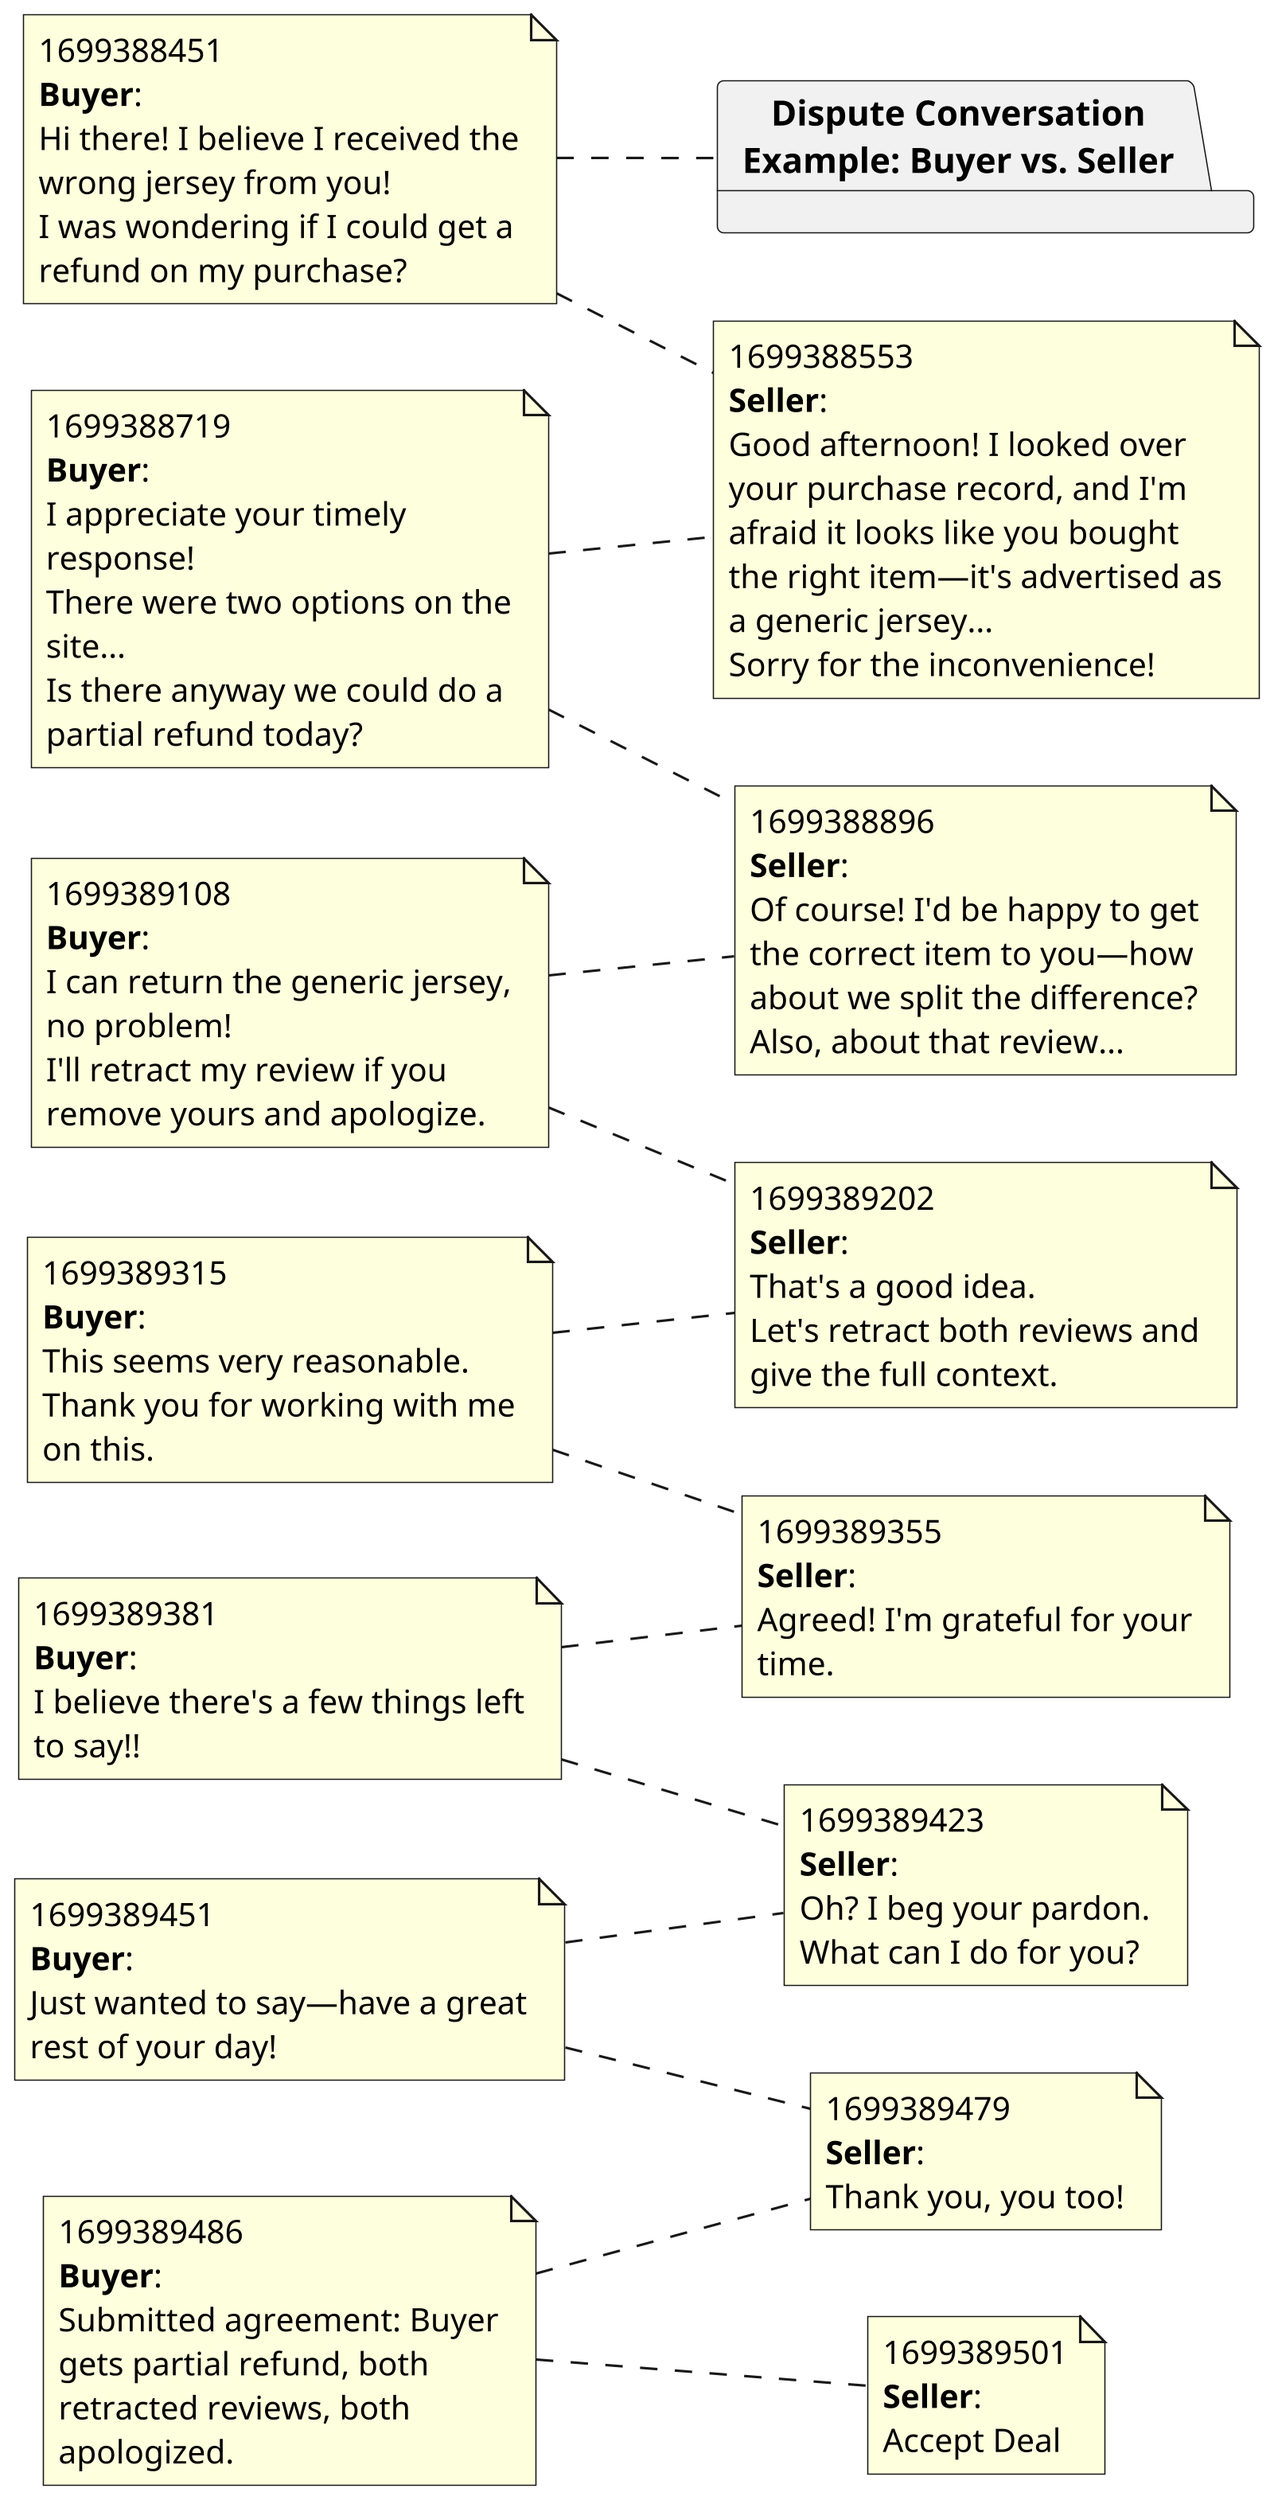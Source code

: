 @startuml
skinparam dpi 300
skinparam shadowing false
left to right direction
skinparam wrapWidth 200

package "Dispute Conversation Example: Buyer vs. Seller"

note left
1699388451  
**Buyer**:  
Hi there! I believe I received the wrong jersey from you!  
I was wondering if I could get a refund on my purchase?
end note

note right
1699388553  
**Seller**:  
Good afternoon! I looked over your purchase record, and I'm afraid it looks like you bought the right item—it's advertised as a generic jersey...  
Sorry for the inconvenience!
end note

note left
1699388719  
**Buyer**:  
I appreciate your timely response!  
There were two options on the site...  
Is there anyway we could do a partial refund today?
end note

note right
1699388896  
**Seller**:  
Of course! I'd be happy to get the correct item to you—how about we split the difference?  
Also, about that review...
end note

note left
1699389108  
**Buyer**:  
I can return the generic jersey, no problem!  
I'll retract my review if you remove yours and apologize.
end note

note right
1699389202  
**Seller**:  
That's a good idea.  
Let's retract both reviews and give the full context.
end note

note left
1699389315  
**Buyer**:  
This seems very reasonable.  
Thank you for working with me on this.
end note

note right
1699389355  
**Seller**:  
Agreed! I'm grateful for your time.
end note

note left
1699389381  
**Buyer**:  
I believe there's a few things left to say!!
end note

note right
1699389423  
**Seller**:  
Oh? I beg your pardon.  
What can I do for you?
end note

note left
1699389451  
**Buyer**:  
Just wanted to say—have a great rest of your day!
end note

note right
1699389479  
**Seller**:  
Thank you, you too!
end note

note left
1699389486  
**Buyer**:  
Submitted agreement: Buyer gets partial refund, both retracted reviews, both apologized.
end note

note right
1699389501  
**Seller**:  
Accept Deal
end note


@enduml

